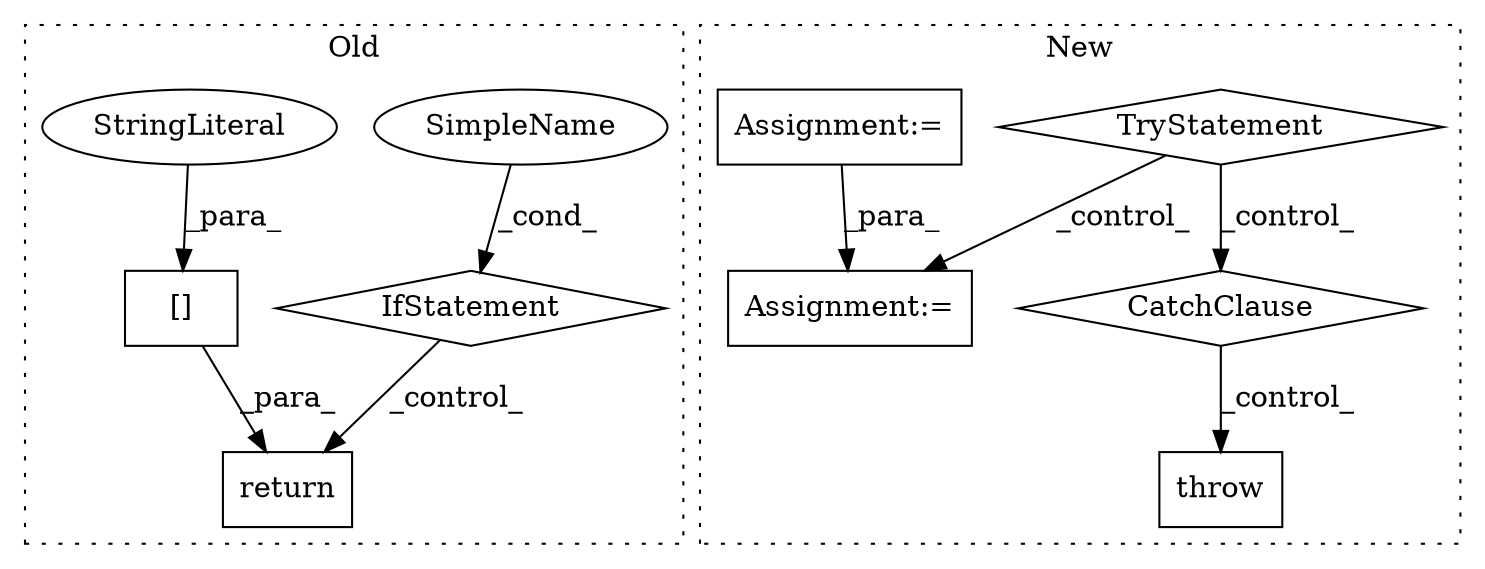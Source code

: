 digraph G {
subgraph cluster0 {
1 [label="return" a="41" s="5260" l="7" shape="box"];
7 [label="IfStatement" a="25" s="5184,5208" l="4,2" shape="diamond"];
8 [label="SimpleName" a="42" s="" l="" shape="ellipse"];
9 [label="[]" a="2" s="5267,5343" l="14,1" shape="box"];
10 [label="StringLiteral" a="45" s="5281" l="62" shape="ellipse"];
label = "Old";
style="dotted";
}
subgraph cluster1 {
2 [label="TryStatement" a="54" s="5467" l="4" shape="diamond"];
3 [label="CatchClause" a="12" s="5642,5678" l="11,2" shape="diamond"];
4 [label="Assignment:=" a="7" s="5578" l="52" shape="box"];
5 [label="throw" a="53" s="5688" l="6" shape="box"];
6 [label="Assignment:=" a="7" s="5429" l="29" shape="box"];
label = "New";
style="dotted";
}
2 -> 3 [label="_control_"];
2 -> 4 [label="_control_"];
3 -> 5 [label="_control_"];
6 -> 4 [label="_para_"];
7 -> 1 [label="_control_"];
8 -> 7 [label="_cond_"];
9 -> 1 [label="_para_"];
10 -> 9 [label="_para_"];
}